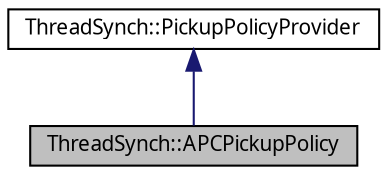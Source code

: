 digraph G
{
  edge [fontname="FreeSans.ttf",fontsize=10,labelfontname="FreeSans.ttf",labelfontsize=10];
  node [fontname="FreeSans.ttf",fontsize=10,shape=record];
  Node1 [label="ThreadSynch::APCPickupPolicy",height=0.2,width=0.4,color="black", fillcolor="grey75", style="filled" fontcolor="black"];
  Node2 -> Node1 [dir=back,color="midnightblue",fontsize=10,style="solid",fontname="FreeSans.ttf"];
  Node2 [label="ThreadSynch::PickupPolicyProvider",height=0.2,width=0.4,color="black", fillcolor="white", style="filled",URL="$class_thread_synch_1_1_pickup_policy_provider.html"];
}

